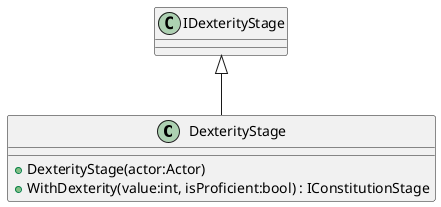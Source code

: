 @startuml
class DexterityStage {
    + DexterityStage(actor:Actor)
    + WithDexterity(value:int, isProficient:bool) : IConstitutionStage
}
IDexterityStage <|-- DexterityStage
@enduml
